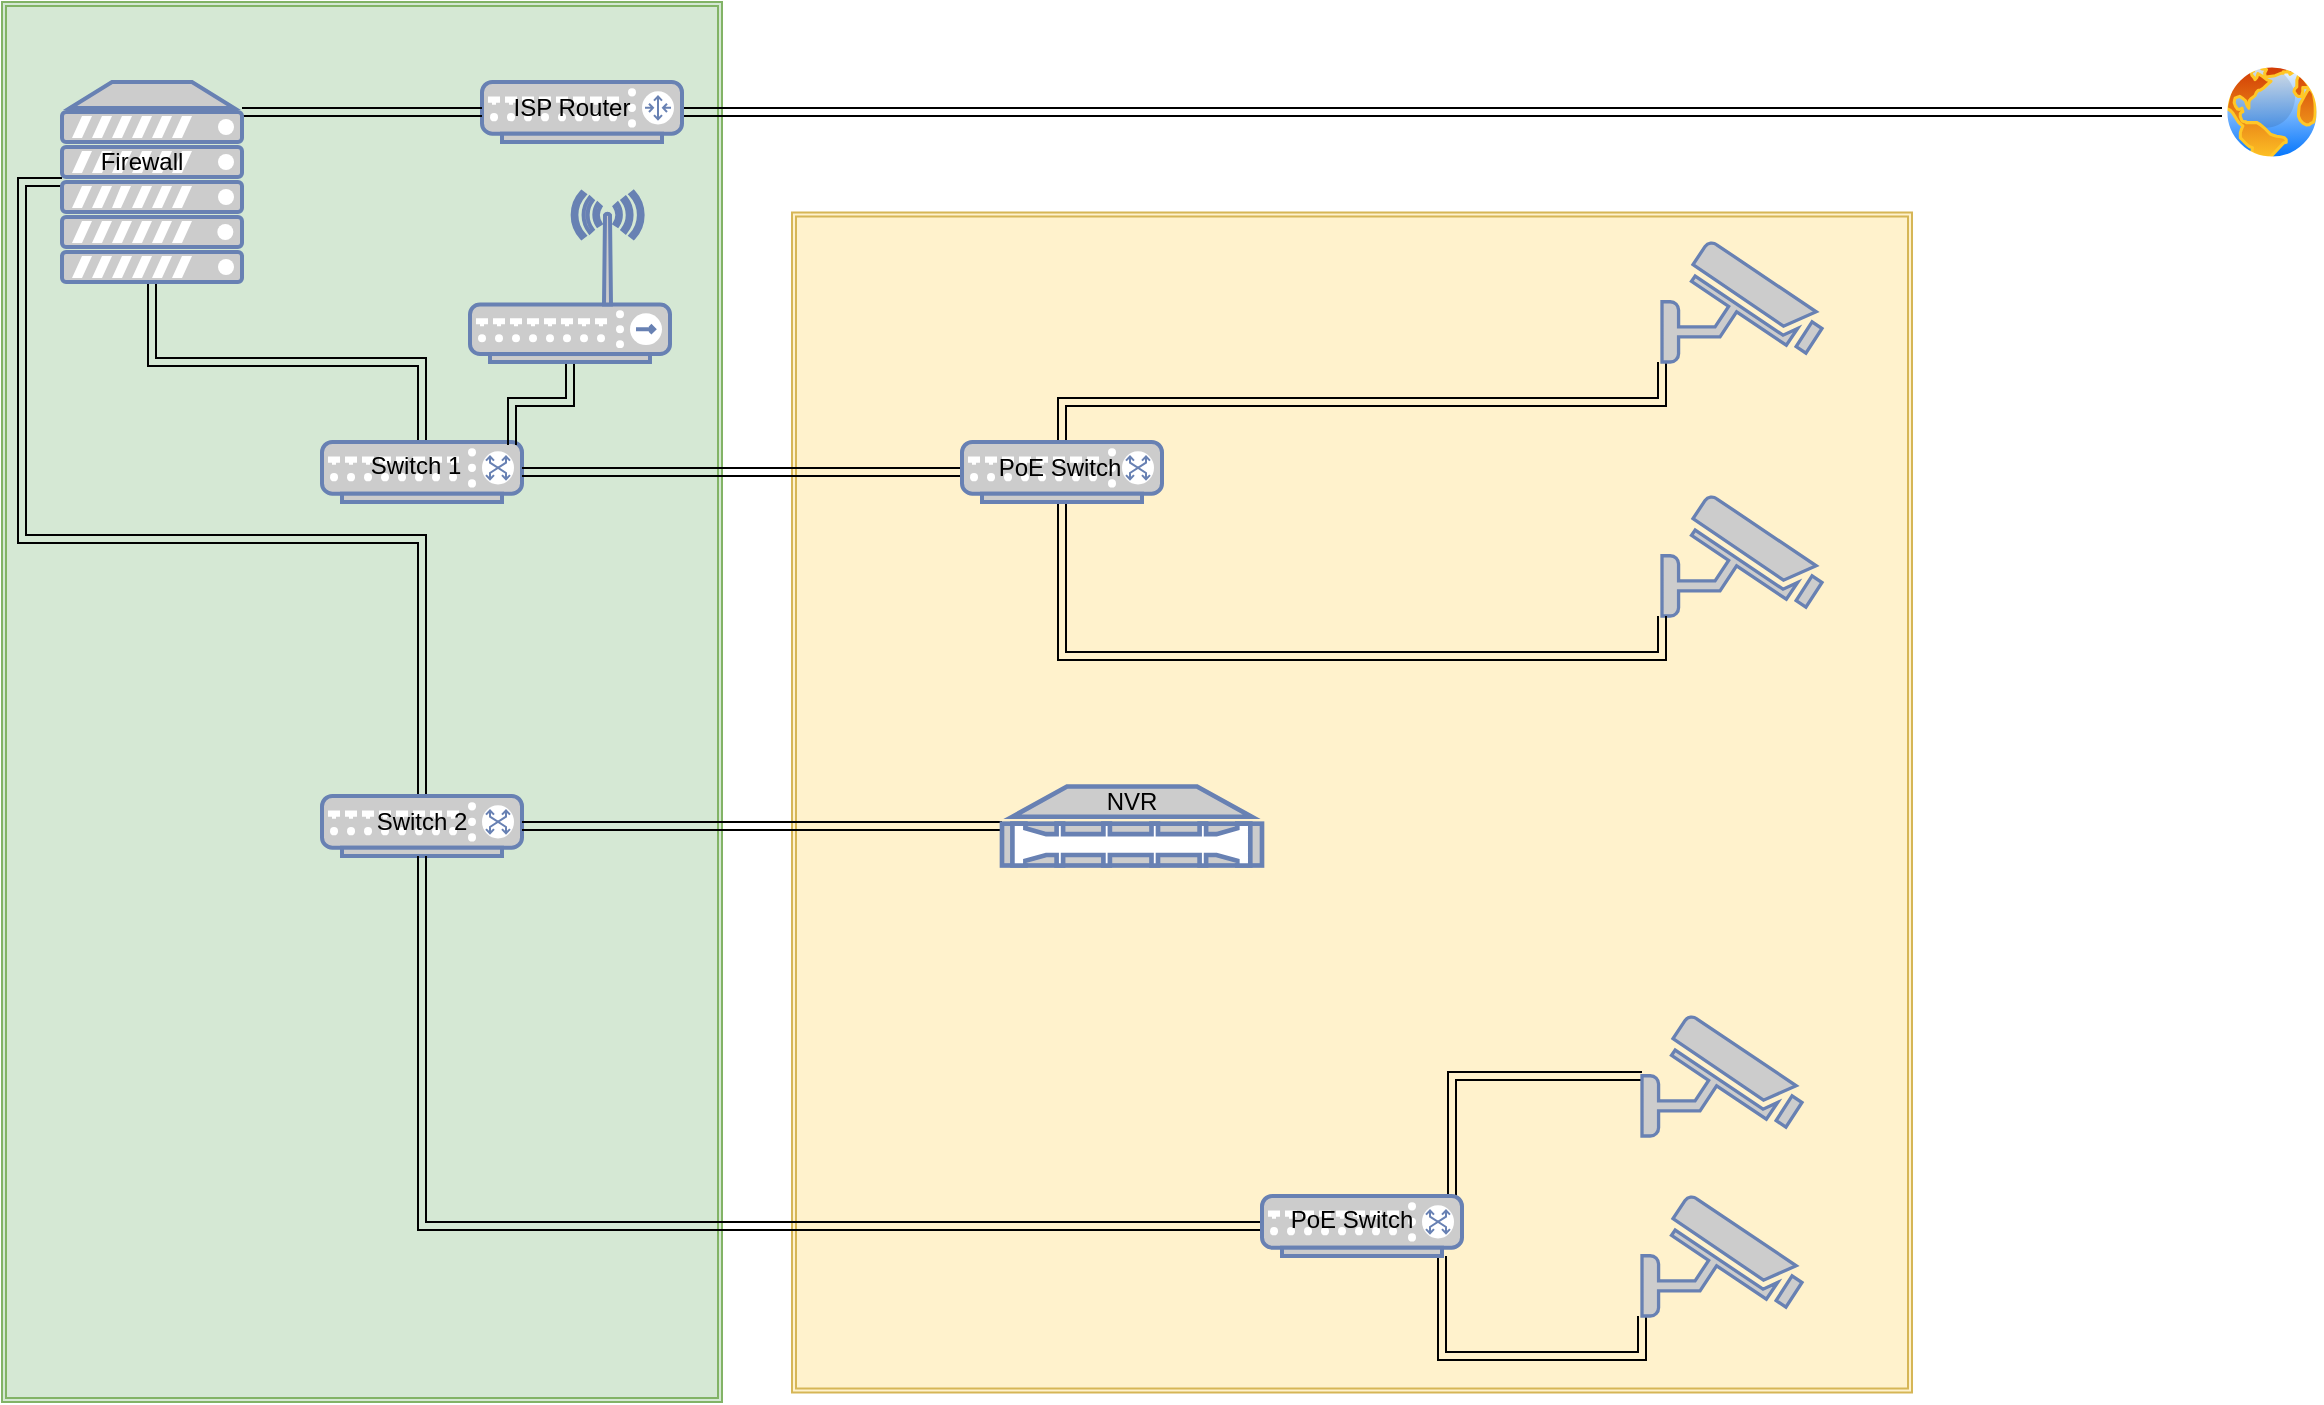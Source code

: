 <mxfile version="14.5.10" type="github">
  <diagram name="Page-1" id="e3a06f82-3646-2815-327d-82caf3d4e204">
    <mxGraphModel dx="1426" dy="777" grid="1" gridSize="10" guides="1" tooltips="1" connect="1" arrows="1" fold="1" page="1" pageScale="1.5" pageWidth="1169" pageHeight="826" background="none" math="0" shadow="0">
      <root>
        <mxCell id="0" style=";html=1;" />
        <mxCell id="1" style=";html=1;" parent="0" />
        <mxCell id="Ilc13FiyXrUuGdo4CWeQ-55" value="" style="shape=ext;double=1;rounded=0;whiteSpace=wrap;html=1;fillColor=#d5e8d4;strokeColor=#82b366;" vertex="1" parent="1">
          <mxGeometry x="10" y="20" width="360" height="700" as="geometry" />
        </mxCell>
        <mxCell id="Ilc13FiyXrUuGdo4CWeQ-51" value="" style="shape=ext;double=1;rounded=0;whiteSpace=wrap;html=1;fillColor=#fff2cc;strokeColor=#d6b656;" vertex="1" parent="1">
          <mxGeometry x="405" y="125.25" width="560" height="590" as="geometry" />
        </mxCell>
        <mxCell id="Ilc13FiyXrUuGdo4CWeQ-4" value="" style="aspect=fixed;perimeter=ellipsePerimeter;html=1;align=center;shadow=0;dashed=0;spacingTop=3;image;image=img/lib/active_directory/internet_globe.svg;" vertex="1" parent="1">
          <mxGeometry x="1120" y="50" width="50" height="50" as="geometry" />
        </mxCell>
        <mxCell id="Ilc13FiyXrUuGdo4CWeQ-53" style="edgeStyle=orthogonalEdgeStyle;shape=link;rounded=0;orthogonalLoop=1;jettySize=auto;html=1;exitX=1;exitY=0.5;exitDx=0;exitDy=0;exitPerimeter=0;entryX=0;entryY=0.5;entryDx=0;entryDy=0;" edge="1" parent="1" source="Ilc13FiyXrUuGdo4CWeQ-6" target="Ilc13FiyXrUuGdo4CWeQ-4">
          <mxGeometry relative="1" as="geometry" />
        </mxCell>
        <mxCell id="Ilc13FiyXrUuGdo4CWeQ-6" value="&lt;span style=&quot;color: rgba(0 , 0 , 0 , 0) ; font-family: monospace ; font-size: 0px&quot;&gt;%3CmxGraphModel%3E%3Croot%3E%3CmxCell%20id%3D%220%22%2F%3E%3CmxCell%20id%3D%221%22%20parent%3D%220%22%2F%3E%3CmxCell%20id%3D%222%22%20value%3D%22PoE%20Switch%22%20style%3D%22text%3Bhtml%3D1%3BstrokeColor%3Dnone%3BfillColor%3Dnone%3Balign%3Dcenter%3BverticalAlign%3Dmiddle%3BwhiteSpace%3Dwrap%3Brounded%3D0%3B%22%20vertex%3D%221%22%20parent%3D%221%22%3E%3CmxGeometry%20x%3D%22319%22%20y%3D%22192%22%20width%3D%2270%22%20height%3D%2220%22%20as%3D%22geometry%22%2F%3E%3C%2FmxCell%3E%3C%2Froot%3E%3C%2FmxGraphModel%3E&lt;/span&gt;" style="fontColor=#0066CC;verticalAlign=top;verticalLabelPosition=bottom;labelPosition=center;align=center;html=1;outlineConnect=0;fillColor=#CCCCCC;strokeColor=#6881B3;gradientColor=none;gradientDirection=north;strokeWidth=2;shape=mxgraph.networks.router;" vertex="1" parent="1">
          <mxGeometry x="250" y="60" width="100" height="30" as="geometry" />
        </mxCell>
        <mxCell id="Ilc13FiyXrUuGdo4CWeQ-18" style="edgeStyle=orthogonalEdgeStyle;shape=link;rounded=0;orthogonalLoop=1;jettySize=auto;html=1;exitX=0;exitY=0.5;exitDx=0;exitDy=0;exitPerimeter=0;entryX=0.5;entryY=0;entryDx=0;entryDy=0;entryPerimeter=0;" edge="1" parent="1" source="Ilc13FiyXrUuGdo4CWeQ-25" target="Ilc13FiyXrUuGdo4CWeQ-8">
          <mxGeometry relative="1" as="geometry" />
        </mxCell>
        <mxCell id="Ilc13FiyXrUuGdo4CWeQ-26" style="edgeStyle=orthogonalEdgeStyle;shape=link;rounded=0;orthogonalLoop=1;jettySize=auto;html=1;exitX=0.5;exitY=0;exitDx=0;exitDy=0;exitPerimeter=0;" edge="1" parent="1" source="Ilc13FiyXrUuGdo4CWeQ-7" target="Ilc13FiyXrUuGdo4CWeQ-25">
          <mxGeometry relative="1" as="geometry" />
        </mxCell>
        <mxCell id="Ilc13FiyXrUuGdo4CWeQ-7" value="" style="fontColor=#0066CC;verticalAlign=top;verticalLabelPosition=bottom;labelPosition=center;align=center;html=1;outlineConnect=0;fillColor=#CCCCCC;strokeColor=#6881B3;gradientColor=none;gradientDirection=north;strokeWidth=2;shape=mxgraph.networks.switch;" vertex="1" parent="1">
          <mxGeometry x="170" y="240" width="100" height="30" as="geometry" />
        </mxCell>
        <mxCell id="Ilc13FiyXrUuGdo4CWeQ-8" value="" style="fontColor=#0066CC;verticalAlign=top;verticalLabelPosition=bottom;labelPosition=center;align=center;html=1;outlineConnect=0;fillColor=#CCCCCC;strokeColor=#6881B3;gradientColor=none;gradientDirection=north;strokeWidth=2;shape=mxgraph.networks.switch;" vertex="1" parent="1">
          <mxGeometry x="170" y="417" width="100" height="30" as="geometry" />
        </mxCell>
        <mxCell id="Ilc13FiyXrUuGdo4CWeQ-36" style="edgeStyle=orthogonalEdgeStyle;shape=link;rounded=0;orthogonalLoop=1;jettySize=auto;html=1;exitX=0;exitY=0.5;exitDx=0;exitDy=0;exitPerimeter=0;entryX=0.95;entryY=0.05;entryDx=0;entryDy=0;entryPerimeter=0;" edge="1" parent="1" source="Ilc13FiyXrUuGdo4CWeQ-9" target="Ilc13FiyXrUuGdo4CWeQ-34">
          <mxGeometry relative="1" as="geometry" />
        </mxCell>
        <mxCell id="Ilc13FiyXrUuGdo4CWeQ-9" value="" style="fontColor=#0066CC;verticalAlign=top;verticalLabelPosition=bottom;labelPosition=center;align=center;html=1;outlineConnect=0;fillColor=#CCCCCC;strokeColor=#6881B3;gradientColor=none;gradientDirection=north;strokeWidth=2;shape=mxgraph.networks.security_camera;" vertex="1" parent="1">
          <mxGeometry x="830" y="527" width="80" height="60" as="geometry" />
        </mxCell>
        <mxCell id="Ilc13FiyXrUuGdo4CWeQ-24" style="edgeStyle=orthogonalEdgeStyle;shape=link;rounded=0;orthogonalLoop=1;jettySize=auto;html=1;exitX=0;exitY=0.5;exitDx=0;exitDy=0;exitPerimeter=0;entryX=1;entryY=0.5;entryDx=0;entryDy=0;entryPerimeter=0;" edge="1" parent="1" source="Ilc13FiyXrUuGdo4CWeQ-10" target="Ilc13FiyXrUuGdo4CWeQ-8">
          <mxGeometry relative="1" as="geometry" />
        </mxCell>
        <mxCell id="Ilc13FiyXrUuGdo4CWeQ-10" value="" style="fontColor=#0066CC;verticalAlign=top;verticalLabelPosition=bottom;labelPosition=center;align=center;html=1;outlineConnect=0;fillColor=#CCCCCC;strokeColor=#6881B3;gradientColor=none;gradientDirection=north;strokeWidth=2;shape=mxgraph.networks.nas_filer;" vertex="1" parent="1">
          <mxGeometry x="510" y="412.25" width="130" height="39.5" as="geometry" />
        </mxCell>
        <mxCell id="Ilc13FiyXrUuGdo4CWeQ-37" style="edgeStyle=orthogonalEdgeStyle;shape=link;rounded=0;orthogonalLoop=1;jettySize=auto;html=1;exitX=0;exitY=1;exitDx=0;exitDy=0;exitPerimeter=0;entryX=0.9;entryY=1;entryDx=0;entryDy=0;entryPerimeter=0;" edge="1" parent="1" source="Ilc13FiyXrUuGdo4CWeQ-19" target="Ilc13FiyXrUuGdo4CWeQ-34">
          <mxGeometry relative="1" as="geometry" />
        </mxCell>
        <mxCell id="Ilc13FiyXrUuGdo4CWeQ-19" value="" style="fontColor=#0066CC;verticalAlign=top;verticalLabelPosition=bottom;labelPosition=center;align=center;html=1;outlineConnect=0;fillColor=#CCCCCC;strokeColor=#6881B3;gradientColor=none;gradientDirection=north;strokeWidth=2;shape=mxgraph.networks.security_camera;" vertex="1" parent="1">
          <mxGeometry x="830" y="617" width="80" height="60" as="geometry" />
        </mxCell>
        <mxCell id="Ilc13FiyXrUuGdo4CWeQ-20" value="" style="fontColor=#0066CC;verticalAlign=top;verticalLabelPosition=bottom;labelPosition=center;align=center;html=1;outlineConnect=0;fillColor=#CCCCCC;strokeColor=#6881B3;gradientColor=none;gradientDirection=north;strokeWidth=2;shape=mxgraph.networks.security_camera;" vertex="1" parent="1">
          <mxGeometry x="840" y="267" width="80" height="60" as="geometry" />
        </mxCell>
        <mxCell id="Ilc13FiyXrUuGdo4CWeQ-30" style="edgeStyle=orthogonalEdgeStyle;shape=link;rounded=0;orthogonalLoop=1;jettySize=auto;html=1;exitX=0;exitY=1;exitDx=0;exitDy=0;exitPerimeter=0;entryX=0.5;entryY=0;entryDx=0;entryDy=0;entryPerimeter=0;" edge="1" parent="1" source="Ilc13FiyXrUuGdo4CWeQ-21" target="Ilc13FiyXrUuGdo4CWeQ-28">
          <mxGeometry relative="1" as="geometry" />
        </mxCell>
        <mxCell id="Ilc13FiyXrUuGdo4CWeQ-21" value="" style="fontColor=#0066CC;verticalAlign=top;verticalLabelPosition=bottom;labelPosition=center;align=center;html=1;outlineConnect=0;fillColor=#CCCCCC;strokeColor=#6881B3;gradientColor=none;gradientDirection=north;strokeWidth=2;shape=mxgraph.networks.security_camera;" vertex="1" parent="1">
          <mxGeometry x="840" y="140" width="80" height="60" as="geometry" />
        </mxCell>
        <mxCell id="Ilc13FiyXrUuGdo4CWeQ-27" style="edgeStyle=orthogonalEdgeStyle;shape=link;rounded=0;orthogonalLoop=1;jettySize=auto;html=1;exitX=1;exitY=0.15;exitDx=0;exitDy=0;exitPerimeter=0;entryX=0;entryY=0.5;entryDx=0;entryDy=0;entryPerimeter=0;" edge="1" parent="1" source="Ilc13FiyXrUuGdo4CWeQ-25" target="Ilc13FiyXrUuGdo4CWeQ-6">
          <mxGeometry relative="1" as="geometry" />
        </mxCell>
        <mxCell id="Ilc13FiyXrUuGdo4CWeQ-25" value="" style="fontColor=#0066CC;verticalAlign=top;verticalLabelPosition=bottom;labelPosition=center;align=center;html=1;outlineConnect=0;fillColor=#CCCCCC;strokeColor=#6881B3;gradientColor=none;gradientDirection=north;strokeWidth=2;shape=mxgraph.networks.server;" vertex="1" parent="1">
          <mxGeometry x="40" y="60" width="90" height="100" as="geometry" />
        </mxCell>
        <mxCell id="Ilc13FiyXrUuGdo4CWeQ-29" style="edgeStyle=orthogonalEdgeStyle;shape=link;rounded=0;orthogonalLoop=1;jettySize=auto;html=1;exitX=0;exitY=0.5;exitDx=0;exitDy=0;exitPerimeter=0;entryX=1;entryY=0.5;entryDx=0;entryDy=0;entryPerimeter=0;" edge="1" parent="1" source="Ilc13FiyXrUuGdo4CWeQ-28" target="Ilc13FiyXrUuGdo4CWeQ-7">
          <mxGeometry relative="1" as="geometry">
            <mxPoint x="360" y="255" as="targetPoint" />
          </mxGeometry>
        </mxCell>
        <mxCell id="Ilc13FiyXrUuGdo4CWeQ-31" style="edgeStyle=orthogonalEdgeStyle;shape=link;rounded=0;orthogonalLoop=1;jettySize=auto;html=1;exitX=0.5;exitY=1;exitDx=0;exitDy=0;exitPerimeter=0;entryX=0;entryY=1;entryDx=0;entryDy=0;entryPerimeter=0;" edge="1" parent="1" source="Ilc13FiyXrUuGdo4CWeQ-28" target="Ilc13FiyXrUuGdo4CWeQ-20">
          <mxGeometry relative="1" as="geometry" />
        </mxCell>
        <mxCell id="Ilc13FiyXrUuGdo4CWeQ-28" value="" style="fontColor=#0066CC;verticalAlign=top;verticalLabelPosition=bottom;labelPosition=center;align=center;html=1;outlineConnect=0;fillColor=#CCCCCC;strokeColor=#6881B3;gradientColor=none;gradientDirection=north;strokeWidth=2;shape=mxgraph.networks.switch;" vertex="1" parent="1">
          <mxGeometry x="490" y="240" width="100" height="30" as="geometry" />
        </mxCell>
        <mxCell id="Ilc13FiyXrUuGdo4CWeQ-52" style="edgeStyle=orthogonalEdgeStyle;shape=link;rounded=0;orthogonalLoop=1;jettySize=auto;html=1;exitX=0;exitY=0.5;exitDx=0;exitDy=0;exitPerimeter=0;entryX=0.5;entryY=1;entryDx=0;entryDy=0;entryPerimeter=0;" edge="1" parent="1" source="Ilc13FiyXrUuGdo4CWeQ-34" target="Ilc13FiyXrUuGdo4CWeQ-8">
          <mxGeometry relative="1" as="geometry" />
        </mxCell>
        <mxCell id="Ilc13FiyXrUuGdo4CWeQ-34" value="" style="fontColor=#0066CC;verticalAlign=top;verticalLabelPosition=bottom;labelPosition=center;align=center;html=1;outlineConnect=0;fillColor=#CCCCCC;strokeColor=#6881B3;gradientColor=none;gradientDirection=north;strokeWidth=2;shape=mxgraph.networks.switch;" vertex="1" parent="1">
          <mxGeometry x="640" y="617" width="100" height="30" as="geometry" />
        </mxCell>
        <mxCell id="Ilc13FiyXrUuGdo4CWeQ-38" value="NVR" style="text;html=1;strokeColor=none;fillColor=none;align=center;verticalAlign=middle;whiteSpace=wrap;rounded=0;" vertex="1" parent="1">
          <mxGeometry x="530" y="408.25" width="90" height="24" as="geometry" />
        </mxCell>
        <mxCell id="Ilc13FiyXrUuGdo4CWeQ-39" value="Switch 2" style="text;html=1;strokeColor=none;fillColor=none;align=center;verticalAlign=middle;whiteSpace=wrap;rounded=0;" vertex="1" parent="1">
          <mxGeometry x="193" y="420" width="54" height="20" as="geometry" />
        </mxCell>
        <mxCell id="Ilc13FiyXrUuGdo4CWeQ-40" value="Switch 1" style="text;html=1;strokeColor=none;fillColor=none;align=center;verticalAlign=middle;whiteSpace=wrap;rounded=0;" vertex="1" parent="1">
          <mxGeometry x="190" y="242" width="54" height="20" as="geometry" />
        </mxCell>
        <mxCell id="Ilc13FiyXrUuGdo4CWeQ-41" value="PoE Switch" style="text;html=1;strokeColor=none;fillColor=none;align=center;verticalAlign=middle;whiteSpace=wrap;rounded=0;" vertex="1" parent="1">
          <mxGeometry x="504" y="248" width="70" height="10" as="geometry" />
        </mxCell>
        <mxCell id="Ilc13FiyXrUuGdo4CWeQ-42" value="PoE Switch" style="text;html=1;strokeColor=none;fillColor=none;align=center;verticalAlign=middle;whiteSpace=wrap;rounded=0;" vertex="1" parent="1">
          <mxGeometry x="650" y="619" width="70" height="20" as="geometry" />
        </mxCell>
        <mxCell id="Ilc13FiyXrUuGdo4CWeQ-43" value="ISP Router" style="text;html=1;strokeColor=none;fillColor=none;align=center;verticalAlign=middle;whiteSpace=wrap;rounded=0;" vertex="1" parent="1">
          <mxGeometry x="260" y="63" width="70" height="20" as="geometry" />
        </mxCell>
        <mxCell id="Ilc13FiyXrUuGdo4CWeQ-46" value="Firewall" style="text;html=1;strokeColor=none;fillColor=none;align=center;verticalAlign=middle;whiteSpace=wrap;rounded=0;" vertex="1" parent="1">
          <mxGeometry x="60" y="90" width="40" height="20" as="geometry" />
        </mxCell>
        <mxCell id="Ilc13FiyXrUuGdo4CWeQ-56" style="edgeStyle=orthogonalEdgeStyle;shape=link;rounded=0;orthogonalLoop=1;jettySize=auto;html=1;exitX=0.5;exitY=1;exitDx=0;exitDy=0;exitPerimeter=0;entryX=0.95;entryY=0.05;entryDx=0;entryDy=0;entryPerimeter=0;" edge="1" parent="1" source="Ilc13FiyXrUuGdo4CWeQ-48" target="Ilc13FiyXrUuGdo4CWeQ-7">
          <mxGeometry relative="1" as="geometry" />
        </mxCell>
        <mxCell id="Ilc13FiyXrUuGdo4CWeQ-48" value="" style="fontColor=#0066CC;verticalAlign=top;verticalLabelPosition=bottom;labelPosition=center;align=center;html=1;outlineConnect=0;fillColor=#CCCCCC;strokeColor=#6881B3;gradientColor=none;gradientDirection=north;strokeWidth=2;shape=mxgraph.networks.wireless_hub;" vertex="1" parent="1">
          <mxGeometry x="244" y="115" width="100" height="85" as="geometry" />
        </mxCell>
      </root>
    </mxGraphModel>
  </diagram>
</mxfile>
